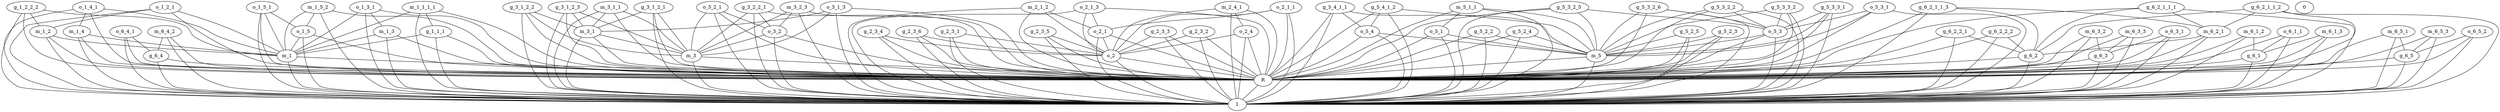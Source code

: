 graph G {
  g_6_2;
  g_6_2_1_1_3;
  o_6_4_1;
  g_1_1_1;
  g_3_1_2_2;
  m_3;
  o_2_1;
  g_5_2_2;
  o_1_2_1;
  g_1_2_2_2;
  m_2_1_2;
  o_2_1_3;
  g_3_2_2_1;
  o_2;
  g_6_2_2_1;
  g_6_2_1_1_1;
  o_1_4_1;
  g_5_2_4;
  g_5_4_1_1;
  0;
  g_5_3_3_2;
  o_1_5;
  g_2_3_6;
  g_5_3_2_6;
  g_5_3_2_2;
  m_1;
  m_6_2_1;
  m_6_3_3;
  m_6_3_2;
  g_6_2_1_1_2;
  m_6_4_2;
  o_3_1_3;
  o_3_2;
  m_6_1_2;
  g_2_3_1;
  g_3_1_2_3;
  m_1_2;
  1;
  m_1_3;
  o_1_5_1;
  m_1_1_1_1;
  g_6_2_2_2;
  o_5_4;
  g_2_3_4;
  o_2_4;
  m_6_5_3;
  m_2_4_1;
  m_6_5_1;
  m_1_4;
  g_5_2_5;
  R;
  g_5_4_1_2;
  m_3_1_1;
  m_1_5_2;
  m_5_1_1;
  g_6_1;
  o_6_3_1;
  o_5_3;
  o_3_2_1;
  m_3_1;
  g_3_1_2_1;
  g_2_3_5;
  o_6_5_2;
  g_5_3_3_1;
  o_2_1_1;
  g_5_2_3;
  g_6_3;
  o_5_1;
  g_6_4;
  o_5_3_1;
  m_5;
  g_6_5;
  m_3_2_3;
  g_5_3_2_5;
  o_6_1_1;
  m_6_1_3;
  g_2_3_3;
  g_2_3_2;
  o_1_3_1;
  m_6_3_2 -- g_6_3;
  m_6_5_3 -- g_6_5;
  g_5_2_4 -- m_5;
  g_1_1_1 -- m_1;
  m_6_3_3 -- g_6_3;
  o_2_1 -- o_2;
  m_6_2_1 -- g_6_2;
  o_3_2_1 -- o_3_2;
  g_1_2_2_2 -- m_1_2;
  g_3_1_2_3 -- m_3_1;
  g_2_3_3 -- o_2;
  o_1_2_1 -- m_1_2;
  m_1_5_2 -- o_1_5;
  o_6_4_1 -- g_6_4;
  g_6_1 -- R;
  g_5_2_5 -- m_5;
  m_1_3 -- m_1;
  g_3_1_2_1 -- m_3_1;
  g_6_5 -- R;
  o_2_4 -- o_2;
  m_3_2_3 -- o_3_2;
  o_5_3_1 -- o_5_3;
  m_2_4_1 -- o_2_4;
  o_6_3_1 -- g_6_3;
  g_6_2_1_1_3 -- m_6_2_1;
  g_6_2_1_1_1 -- m_6_2_1;
  o_3_2 -- m_3;
  o_5_4 -- m_5;
  o_5_1 -- m_5;
  o_1_5_1 -- o_1_5;
  g_6_2_2_2 -- g_6_2;
  g_2_3_6 -- o_2;
  R -- 1;
  g_5_3_2_5 -- o_5_3;
  o_2_1_1 -- o_2_1;
  m_1_2 -- m_1;
  o_1_4_1 -- m_1_4;
  m_5_1_1 -- o_5_1;
  m_5 -- R;
  o_3_1_3 -- m_3_1;
  m_2_1_2 -- o_2_1;
  g_5_4_1_2 -- o_5_4;
  g_5_4_1_1 -- o_5_4;
  m_3_1_1 -- m_3_1;
  g_2_3_2 -- o_2;
  m_6_5_1 -- g_6_5;
  g_6_4 -- R;
  g_6_2 -- R;
  o_6_1_1 -- g_6_1;
  g_6_3 -- R;
  m_6_1_3 -- g_6_1;
  m_1_4 -- m_1;
  o_5_3 -- m_5;
  g_3_1_2_2 -- m_3_1;
  g_5_3_3_2 -- o_5_3;
  m_6_1_2 -- g_6_1;
  g_5_3_2_2 -- o_5_3;
  m_3 -- R;
  g_6_2_2_1 -- g_6_2;
  m_6_4_2 -- g_6_4;
  g_6_2_1_1_2 -- m_6_2_1;
  o_6_5_2 -- g_6_5;
  m_3_1 -- m_3;
  g_5_2_3 -- m_5;
  g_2_3_1 -- o_2;
  g_5_3_3_1 -- o_5_3;
  g_5_2_2 -- m_5;
  g_5_3_2_6 -- o_5_3;
  o_1_5 -- m_1;
  o_2_1_3 -- o_2_1;
  m_1_1_1_1 -- g_1_1_1;
  o_1_3_1 -- m_1_3;
  g_3_2_2_1 -- o_3_2;
  g_2_3_4 -- o_2;
  m_1 -- R;
  o_2 -- R;
  g_2_3_5 -- o_2;
  g_6_2 -- 1;
  g_6_2_1_1_3 -- g_6_2;
  o_6_4_1 -- R;
  g_1_1_1 -- R;
  g_3_1_2_2 -- m_3;
  m_3 -- 1;
  o_2_1 -- R;
  g_5_2_2 -- R;
  o_1_2_1 -- m_1;
  g_1_2_2_2 -- m_1;
  m_2_1_2 -- o_2;
  m_2_1_2 -- R;
  o_2_1_3 -- o_2;
  o_2_1_3 -- R;
  g_3_2_2_1 -- m_3;
  o_2 -- 1;
  g_6_2_2_1 -- R;
  g_6_2_2_1 -- 1;
  g_6_2_1_1_1 -- g_6_2;
  o_1_4_1 -- m_1;
  g_5_2_4 -- R;
  g_5_4_1_1 -- m_5;
  g_5_3_3_2 -- m_5;
  o_1_5 -- R;
  g_2_3_6 -- R;
  g_2_3_6 -- 1;
  g_5_3_2_6 -- m_5;
  g_5_3_2_2 -- m_5;
  m_1 -- 1;
  m_6_2_1 -- R;
  m_6_2_1 -- 1;
  m_6_3_3 -- R;
  m_6_3_2 -- R;
  g_6_2_1_1_2 -- R;
  g_6_2_1_1_2 -- g_6_2;
  g_6_2_1_1_2 -- 1;
  m_6_4_2 -- R;
  o_3_1_3 -- m_3;
  o_3_2 -- R;
  o_3_2 -- 1;
  m_6_1_2 -- R;
  g_2_3_1 -- R;
  g_2_3_1 -- 1;
  g_3_1_2_3 -- m_3;
  m_1_2 -- R;
  m_1_2 -- 1;
  m_1_3 -- R;
  m_1_3 -- 1;
  o_1_5_1 -- R;
  o_1_5_1 -- m_1;
  m_1_1_1_1 -- R;
  m_1_1_1_1 -- m_1;
  g_6_2_2_2 -- R;
  g_6_2_2_2 -- 1;
  o_5_4 -- R;
  g_2_3_4 -- R;
  g_2_3_4 -- 1;
  o_2_4 -- R;
  o_2_4 -- 1;
  m_6_5_3 -- R;
  m_2_4_1 -- o_2;
  m_2_4_1 -- R;
  m_2_4_1 -- 1;
  m_6_5_1 -- R;
  m_1_4 -- R;
  m_1_4 -- 1;
  g_5_2_5 -- R;
  g_5_4_1_2 -- R;
  g_5_4_1_2 -- m_5;
  m_3_1_1 -- m_3;
  m_1_5_2 -- R;
  m_1_5_2 -- m_1;
  m_5_1_1 -- m_5;
  g_6_1 -- 1;
  o_6_3_1 -- R;
  o_5_3 -- R;
  o_3_2_1 -- R;
  o_3_2_1 -- 1;
  o_3_2_1 -- m_3;
  m_3_1 -- R;
  m_3_1 -- 1;
  g_3_1_2_1 -- R;
  g_3_1_2_1 -- 1;
  g_3_1_2_1 -- m_3;
  g_2_3_5 -- R;
  g_2_3_5 -- 1;
  o_6_5_2 -- R;
  g_5_3_3_1 -- R;
  g_5_3_3_1 -- m_5;
  o_2_1_1 -- o_2;
  o_2_1_1 -- R;
  g_5_2_3 -- R;
  g_6_3 -- 1;
  o_5_1 -- R;
  g_6_4 -- 1;
  o_5_3_1 -- R;
  o_5_3_1 -- m_5;
  m_5 -- 1;
  g_6_5 -- 1;
  m_3_2_3 -- R;
  m_3_2_3 -- 1;
  m_3_2_3 -- m_3;
  g_5_3_2_5 -- R;
  g_5_3_2_5 -- m_5;
  o_6_1_1 -- R;
  o_6_1_1 -- 1;
  m_6_1_3 -- R;
  m_6_1_3 -- 1;
  g_2_3_3 -- R;
  g_2_3_3 -- 1;
  g_2_3_2 -- R;
  g_2_3_2 -- 1;
  o_1_3_1 -- R;
  o_1_3_1 -- m_1;
  o_1_3_1 -- 1;
  g_6_2_1_1_3 -- R;
  g_6_2_1_1_3 -- 1;
  o_6_4_1 -- 1;
  g_1_1_1 -- 1;
  g_3_1_2_2 -- R;
  g_3_1_2_2 -- 1;
  o_2_1 -- 1;
  g_5_2_2 -- 1;
  o_1_2_1 -- R;
  o_1_2_1 -- 1;
  g_1_2_2_2 -- R;
  g_1_2_2_2 -- 1;
  m_2_1_2 -- 1;
  o_2_1_3 -- 1;
  g_3_2_2_1 -- R;
  g_3_2_2_1 -- 1;
  g_6_2_1_1_1 -- R;
  g_6_2_1_1_1 -- 1;
  o_1_4_1 -- R;
  o_1_4_1 -- 1;
  g_5_2_4 -- 1;
  g_5_4_1_1 -- R;
  g_5_4_1_1 -- 1;
  g_5_3_3_2 -- R;
  g_5_3_3_2 -- 1;
  o_1_5 -- 1;
  g_5_3_2_6 -- R;
  g_5_3_2_6 -- 1;
  g_5_3_2_2 -- R;
  g_5_3_2_2 -- 1;
  m_6_3_3 -- 1;
  m_6_3_2 -- 1;
  m_6_4_2 -- 1;
  o_3_1_3 -- R;
  o_3_1_3 -- 1;
  m_6_1_2 -- 1;
  g_3_1_2_3 -- R;
  g_3_1_2_3 -- 1;
  o_1_5_1 -- 1;
  m_1_1_1_1 -- 1;
  o_5_4 -- 1;
  m_6_5_3 -- 1;
  m_6_5_1 -- 1;
  g_5_2_5 -- 1;
  g_5_4_1_2 -- 1;
  m_3_1_1 -- R;
  m_3_1_1 -- 1;
  m_1_5_2 -- 1;
  m_5_1_1 -- R;
  m_5_1_1 -- 1;
  o_6_3_1 -- 1;
  o_5_3 -- 1;
  o_6_5_2 -- 1;
  g_5_3_3_1 -- 1;
  o_2_1_1 -- 1;
  g_5_2_3 -- 1;
  o_5_1 -- 1;
  o_5_3_1 -- 1;
  g_5_3_2_5 -- 1;
}
